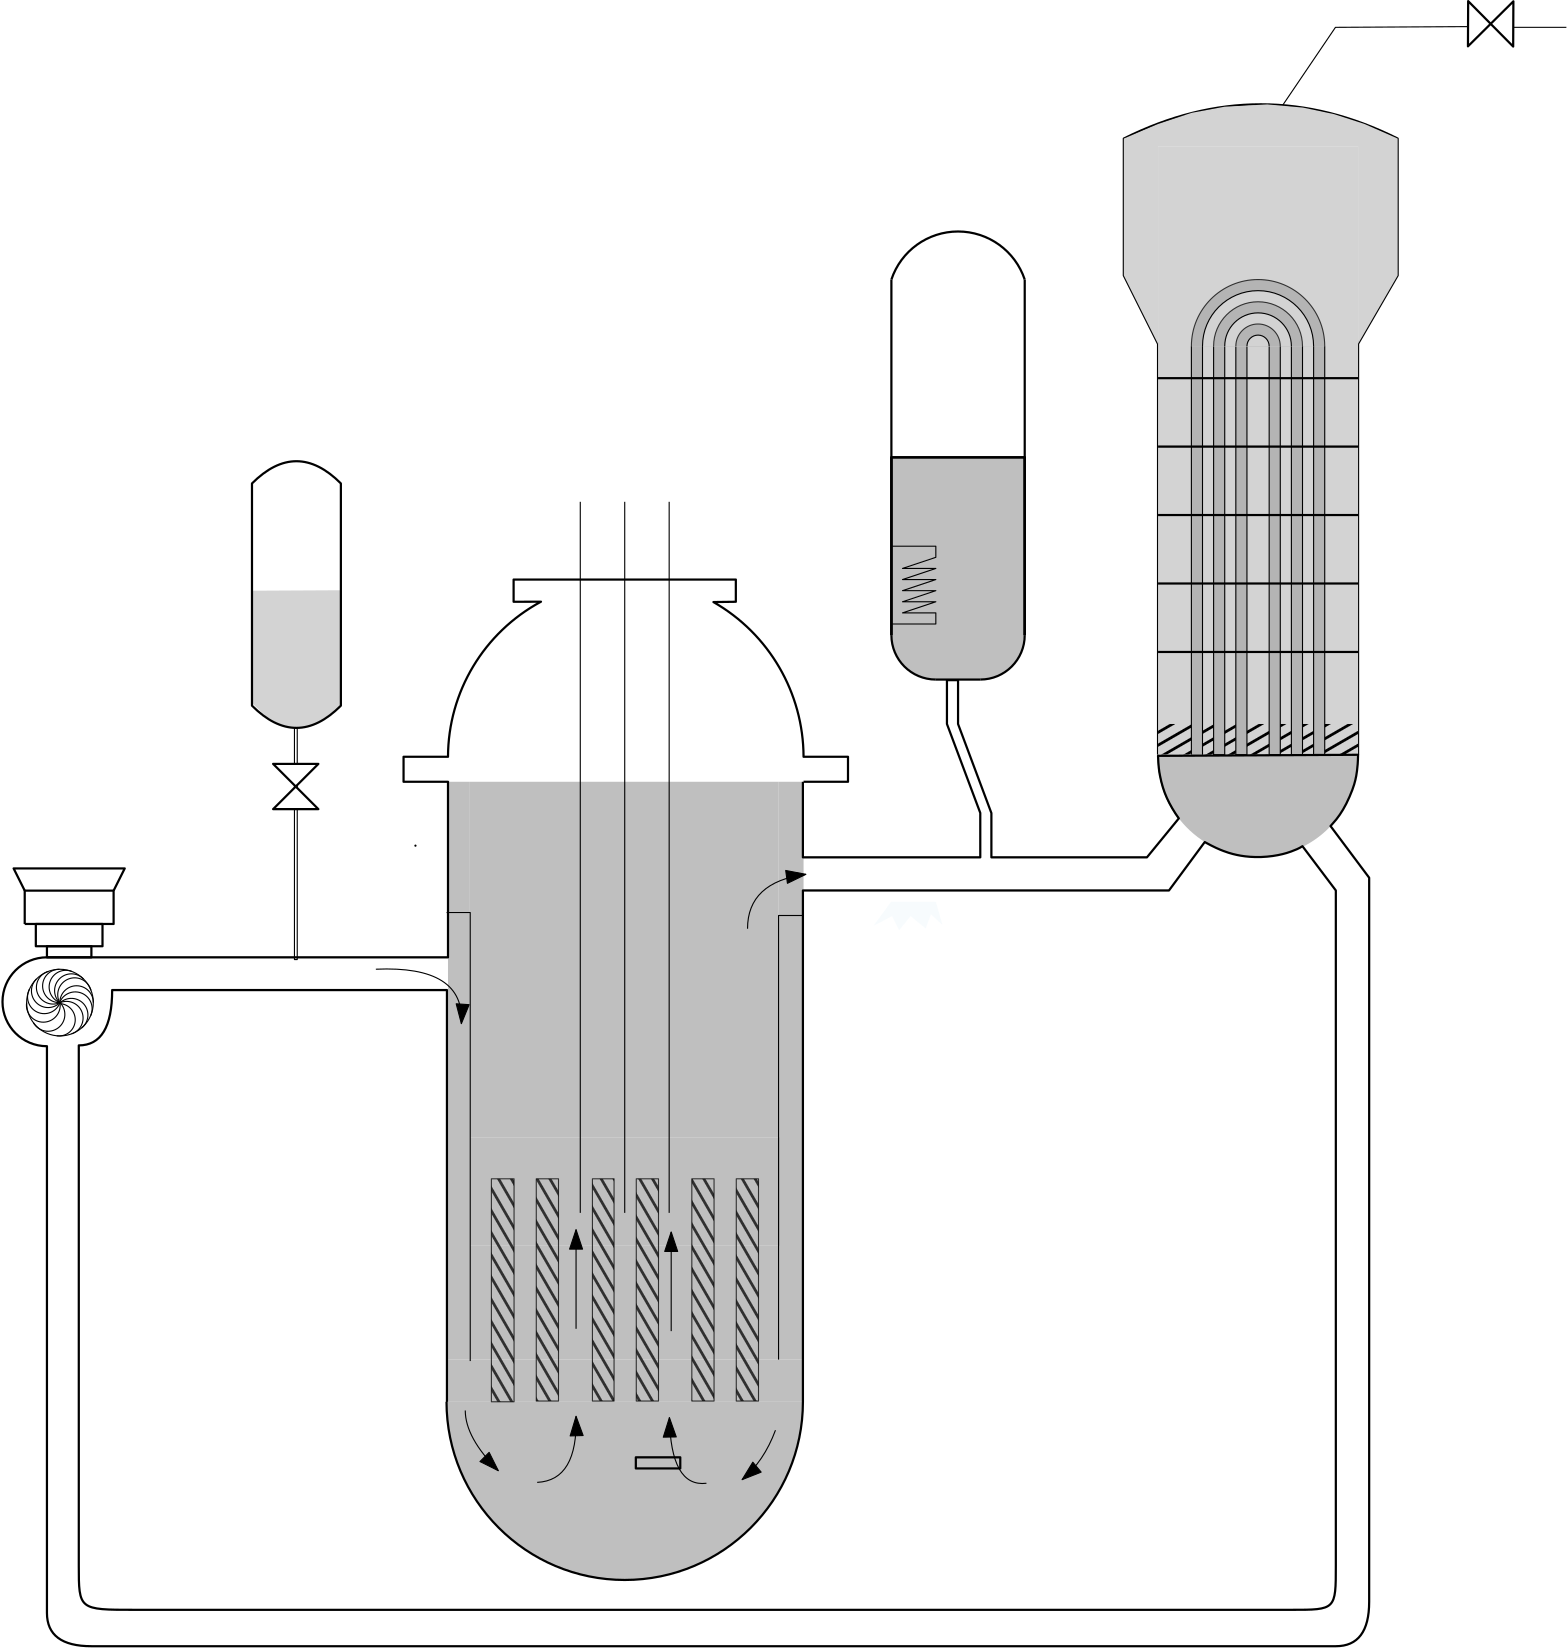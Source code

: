 <?xml version="1.0"?>
<!DOCTYPE ipe SYSTEM "ipe.dtd">
<ipe version="70206" creator="Ipe 7.2.7">
<info created="D:20170502142644" modified="D:20170503205625"/>
<ipestyle name="basic">
<symbol name="arrow/arc(spx)">
<path stroke="sym-stroke" fill="sym-stroke" pen="sym-pen">
0 0 m
-1 0.333 l
-1 -0.333 l
h
</path>
</symbol>
<symbol name="arrow/farc(spx)">
<path stroke="sym-stroke" fill="white" pen="sym-pen">
0 0 m
-1 0.333 l
-1 -0.333 l
h
</path>
</symbol>
<symbol name="arrow/ptarc(spx)">
<path stroke="sym-stroke" fill="sym-stroke" pen="sym-pen">
0 0 m
-1 0.333 l
-0.8 0 l
-1 -0.333 l
h
</path>
</symbol>
<symbol name="arrow/fptarc(spx)">
<path stroke="sym-stroke" fill="white" pen="sym-pen">
0 0 m
-1 0.333 l
-0.8 0 l
-1 -0.333 l
h
</path>
</symbol>
<symbol name="mark/circle(sx)" transformations="translations">
<path fill="sym-stroke">
0.6 0 0 0.6 0 0 e
0.4 0 0 0.4 0 0 e
</path>
</symbol>
<symbol name="mark/disk(sx)" transformations="translations">
<path fill="sym-stroke">
0.6 0 0 0.6 0 0 e
</path>
</symbol>
<symbol name="mark/fdisk(sfx)" transformations="translations">
<group>
<path fill="sym-fill">
0.5 0 0 0.5 0 0 e
</path>
<path fill="sym-stroke" fillrule="eofill">
0.6 0 0 0.6 0 0 e
0.4 0 0 0.4 0 0 e
</path>
</group>
</symbol>
<symbol name="mark/box(sx)" transformations="translations">
<path fill="sym-stroke" fillrule="eofill">
-0.6 -0.6 m
0.6 -0.6 l
0.6 0.6 l
-0.6 0.6 l
h
-0.4 -0.4 m
0.4 -0.4 l
0.4 0.4 l
-0.4 0.4 l
h
</path>
</symbol>
<symbol name="mark/square(sx)" transformations="translations">
<path fill="sym-stroke">
-0.6 -0.6 m
0.6 -0.6 l
0.6 0.6 l
-0.6 0.6 l
h
</path>
</symbol>
<symbol name="mark/fsquare(sfx)" transformations="translations">
<group>
<path fill="sym-fill">
-0.5 -0.5 m
0.5 -0.5 l
0.5 0.5 l
-0.5 0.5 l
h
</path>
<path fill="sym-stroke" fillrule="eofill">
-0.6 -0.6 m
0.6 -0.6 l
0.6 0.6 l
-0.6 0.6 l
h
-0.4 -0.4 m
0.4 -0.4 l
0.4 0.4 l
-0.4 0.4 l
h
</path>
</group>
</symbol>
<symbol name="mark/cross(sx)" transformations="translations">
<group>
<path fill="sym-stroke">
-0.43 -0.57 m
0.57 0.43 l
0.43 0.57 l
-0.57 -0.43 l
h
</path>
<path fill="sym-stroke">
-0.43 0.57 m
0.57 -0.43 l
0.43 -0.57 l
-0.57 0.43 l
h
</path>
</group>
</symbol>
<symbol name="arrow/fnormal(spx)">
<path stroke="sym-stroke" fill="white" pen="sym-pen">
0 0 m
-1 0.333 l
-1 -0.333 l
h
</path>
</symbol>
<symbol name="arrow/pointed(spx)">
<path stroke="sym-stroke" fill="sym-stroke" pen="sym-pen">
0 0 m
-1 0.333 l
-0.8 0 l
-1 -0.333 l
h
</path>
</symbol>
<symbol name="arrow/fpointed(spx)">
<path stroke="sym-stroke" fill="white" pen="sym-pen">
0 0 m
-1 0.333 l
-0.8 0 l
-1 -0.333 l
h
</path>
</symbol>
<symbol name="arrow/linear(spx)">
<path stroke="sym-stroke" pen="sym-pen">
-1 0.333 m
0 0 l
-1 -0.333 l
</path>
</symbol>
<symbol name="arrow/fdouble(spx)">
<path stroke="sym-stroke" fill="white" pen="sym-pen">
0 0 m
-1 0.333 l
-1 -0.333 l
h
-1 0 m
-2 0.333 l
-2 -0.333 l
h
</path>
</symbol>
<symbol name="arrow/double(spx)">
<path stroke="sym-stroke" fill="sym-stroke" pen="sym-pen">
0 0 m
-1 0.333 l
-1 -0.333 l
h
-1 0 m
-2 0.333 l
-2 -0.333 l
h
</path>
</symbol>
<pen name="heavier" value="0.8"/>
<pen name="fat" value="1.2"/>
<pen name="ultrafat" value="2"/>
<symbolsize name="large" value="5"/>
<symbolsize name="small" value="2"/>
<symbolsize name="tiny" value="1.1"/>
<arrowsize name="large" value="10"/>
<arrowsize name="small" value="5"/>
<arrowsize name="tiny" value="3"/>
<color name="red" value="1 0 0"/>
<color name="green" value="0 1 0"/>
<color name="blue" value="0 0 1"/>
<color name="yellow" value="1 1 0"/>
<color name="orange" value="1 0.647 0"/>
<color name="gold" value="1 0.843 0"/>
<color name="purple" value="0.627 0.125 0.941"/>
<color name="gray" value="0.745"/>
<color name="brown" value="0.647 0.165 0.165"/>
<color name="navy" value="0 0 0.502"/>
<color name="pink" value="1 0.753 0.796"/>
<color name="seagreen" value="0.18 0.545 0.341"/>
<color name="turquoise" value="0.251 0.878 0.816"/>
<color name="violet" value="0.933 0.51 0.933"/>
<color name="darkblue" value="0 0 0.545"/>
<color name="darkcyan" value="0 0.545 0.545"/>
<color name="darkgray" value="0.663"/>
<color name="darkgreen" value="0 0.392 0"/>
<color name="darkmagenta" value="0.545 0 0.545"/>
<color name="darkorange" value="1 0.549 0"/>
<color name="darkred" value="0.545 0 0"/>
<color name="lightblue" value="0.678 0.847 0.902"/>
<color name="lightcyan" value="0.878 1 1"/>
<color name="lightgray" value="0.827"/>
<color name="lightgreen" value="0.565 0.933 0.565"/>
<color name="lightyellow" value="1 1 0.878"/>
<dashstyle name="dashed" value="[4] 0"/>
<dashstyle name="dotted" value="[1 3] 0"/>
<dashstyle name="dash dotted" value="[4 2 1 2] 0"/>
<dashstyle name="dash dot dotted" value="[4 2 1 2 1 2] 0"/>
<textsize name="large" value="\large"/>
<textsize name="Large" value="\Large"/>
<textsize name="LARGE" value="\LARGE"/>
<textsize name="huge" value="\huge"/>
<textsize name="Huge" value="\Huge"/>
<textsize name="small" value="\small"/>
<textsize name="footnote" value="\footnotesize"/>
<textsize name="tiny" value="\tiny"/>
<textstyle name="center" begin="\begin{center}" end="\end{center}"/>
<textstyle name="itemize" begin="\begin{itemize}" end="\end{itemize}"/>
<textstyle name="item" begin="\begin{itemize}\item{}" end="\end{itemize}"/>
<gridsize name="4 pts" value="4"/>
<gridsize name="8 pts (~3 mm)" value="8"/>
<gridsize name="16 pts (~6 mm)" value="16"/>
<gridsize name="32 pts (~12 mm)" value="32"/>
<gridsize name="10 pts (~3.5 mm)" value="10"/>
<gridsize name="20 pts (~7 mm)" value="20"/>
<gridsize name="14 pts (~5 mm)" value="14"/>
<gridsize name="28 pts (~10 mm)" value="28"/>
<gridsize name="56 pts (~20 mm)" value="56"/>
<anglesize name="90 deg" value="90"/>
<anglesize name="60 deg" value="60"/>
<anglesize name="45 deg" value="45"/>
<anglesize name="30 deg" value="30"/>
<anglesize name="22.5 deg" value="22.5"/>
<opacity name="10%" value="0.1"/>
<opacity name="30%" value="0.3"/>
<opacity name="50%" value="0.5"/>
<opacity name="75%" value="0.75"/>
<tiling name="falling" angle="-60" step="4" width="1"/>
<tiling name="rising" angle="30" step="4" width="1"/>
</ipestyle>
<page>
<layer name="alpha"/>
<view layers="alpha" active="alpha"/>
<path layer="alpha" fill="darkgray" opacity="75%">
192.379 315.196 m
192.379 300 l
320.151 300 l
320.151 315.196 l
h
</path>
<path fill="darkgray" opacity="75%">
320.151 300 m
64.1512 0 0 -64.1512 256 300 191.849 300 a
</path>
<path fill="darkgray" opacity="75%">
352.016 575.294 m
352.487 572.082 l
354.293 567.746 l
357.871 563.615 l
362.78 560.875 l
369.003 560 l
376.771 560 l
384.864 560.023 l
389.132 560.845 l
393.059 562.812 l
396.146 565.584 l
397.676 567.696 l
398.984 570.388 l
400 576.251 l
400 639.844 l
352.175 640 l
352.017 575.257 l
</path>
<path matrix="1.01141 0 0 1.09456 -1.38971 -51.3135" fill="lightgray">
121.816 587.719 m
121.816 550.771 l
126.721 546.443 l
131.506 543.84 l
136.227 542.675 l
141.273 542.97 l
145.208 544.304 l
151.099 548.11 l
153.815 550.596 l
153.815 587.878 l
121.816 587.719 l
</path>
<path matrix="0.864957 0 0 3.28054 89.5239 -1051.46" fill="darkgray" opacity="75%">
128 480 m
128 440.982 l
256.492 440.982 l
256.492 480 l
h
</path>
<path stroke="black" pen="heavier">
448 532.965 m
448 680.826 l
435.678 705.469 l
435.678 754.756 l
484.965 779.4
534.252 754.756 c
534.252 705.469 l
520.001 680.875 l
520.001 532.916 l
</path>
<path matrix="1 0 0 1.28056 -0 -149.517" fill="lightgray">
448 704 m
448 532.916 l
520.001 532.916 l
520.001 704 l
h
</path>
<path fill="darkgray" opacity="75%">
460 680 m
460 532.965 l
464 532.965 l
464 680 l
h
</path>
<path matrix="1 0 0 1 8 0" fill="darkgray" opacity="75%">
460 680 m
460 532.965 l
464 532.965 l
464 680 l
h
</path>
<path matrix="1 0 0 1 16 0" fill="darkgray" opacity="75%">
460 680 m
460 532.965 l
464 532.965 l
464 680 l
h
</path>
<path matrix="1 0 0 1 28 0" fill="darkgray" opacity="75%">
460 680 m
460 532.965 l
464 532.965 l
464 680 l
h
</path>
<path matrix="1 0 0 1 36 0" fill="darkgray" opacity="75%">
460 680 m
460 532.965 l
464 532.965 l
464 680 l
h
</path>
<path matrix="1 0 0 1 44 0" fill="darkgray" opacity="75%">
460 680 m
460 532.965 l
464 532.965 l
464 680 l
h
</path>
<path stroke="black" fill="darkgray" opacity="75%">
460 680 m
24 0 0 -24 484 680 508 680 a
</path>
<path stroke="black">
137.1 542.622 m
137.1 459.196 l
138.107 459.196 l
138.107 542.622 l
h
</path>
<path matrix="0.868282 0 0 0.853791 89.0983 -26.3203" fill="darkgray" opacity="75%">
128 448 m
128 400 l
256 400 l
256 448 l
h
</path>
<path matrix="1 0 0 1 0 -96" fill="darkgray" opacity="75%">
192.379 572.126 m
192.379 411.196 l
200.238 411.196 l
200.238 572.126 l
h
</path>
<path matrix="0.8685 0 0 1 89.0705 -84.8037" fill="darkgray" opacity="75%">
128 480 m
128 440.982 l
256.492 440.982 l
256.492 480 l
h
</path>
<path matrix="1 0 0 1 64.3785 -84.8037" stroke="black" pen="heavier" cap="1">
116.28 585.002 m
116.28 585.002 l
</path>
<path matrix="1 0 0 1 8.3972 -93.2009" stroke="black" arrow="normal/normal">
158.008 548.921 m
190.197 550.321
188.798 529.328 c
</path>
<path matrix="1 0 0 1 0 -96" stroke="black" arrow="normal/normal">
198.594 392.873 m
198.594 383.076
210.49 371.18 c
</path>
<path matrix="1 0 0 1 0 -96" stroke="black" arrow="normal/normal">
238.481 422.263 m
238.481 457.951 l
</path>
<path matrix="1 0 0 1 0 -96" stroke="black" arrow="normal/normal">
224.486 366.982 m
239.181 367.681
238.481 390.774 c
</path>
<path matrix="1 0 0 1 0 -96" fill="darkgray" opacity="75%">
192.379 619.196 m
192.379 572.126 l
200.238 572.126 l
200.238 619.196 l
h
</path>
<path matrix="1.14518 0 0 1.02288 91.0691 -110.167" fill="darkgray" opacity="75%">
192.379 619.196 m
192.379 572.126 l
200.238 572.126 l
200.238 619.196 l
h
</path>
<path matrix="1 0 0 1 34.2491 -96.8279" stroke="black" arrow="normal/normal">
238.481 422.263 m
238.481 457.951 l
</path>
<path matrix="0.00491511 -1.71503 0.557182 0.0151289 66.5111 673.75" stroke="black" rarrow="normal/normal">
224.486 366.982 m
239.181 367.681
238.481 390.774 c
</path>
<path matrix="1 0 0 1 0 -96" stroke="black" arrow="normal/normal">
310.267 385.764 m
306.127 374.584
298.259 367.959 c
</path>
<path matrix="1 0 0 1 0 -96" fill="lightblue" opacity="10%">
351.902 576.045 m
345.542 567.33 l
352.231 570.834 l
354.779 565.738 l
358.92 570.834 l
364.334 566.375 l
366.245 571.471 l
370.386 567.649 l
368 576 l
368 576 l
</path>
<path matrix="0.770108 0 0 0.765806 131.313 140.873" stroke="black">
432 512 m
432 704 l
432 704 l
432 512 l
h
</path>
<path matrix="0.770108 0 0 0.765806 139.635 140.873" stroke="black">
416 704 m
416 512 l
</path>
<path matrix="0.749998 0 0 0.770108 148.001 138.67" stroke="black" pen="heavier">
400 688 m
496 688 l
</path>
<path matrix="0.750009 0 0 0.770108 147.997 138.67" stroke="black" pen="heavier">
400 656 m
496 656 l
</path>
<path matrix="0.750009 0 0 0.770108 147.997 138.67" stroke="black" pen="heavier">
400 624 m
496 624 l
</path>
<path matrix="0.750009 0 0 0.770108 147.997 138.67" stroke="black" pen="heavier">
400 592 m
496 592 l
</path>
<path matrix="0.750009 0 0 0.770108 147.997 138.67" stroke="black" pen="heavier">
400 560 m
496 560 l
</path>
<path matrix="0.749988 0 0 0.689669 148.005 179.855" fill="black" tiling="rising">
400 528 m
400 512 l
416 512 l
416 528 l
h
</path>
<path matrix="0.750068 0 0 0.689669 147.968 179.855" fill="black" tiling="rising">
496 512 m
496 528 l
480 528 l
480 512 l
h
</path>
<path stroke="black" pen="heavier">
352 704 m
352 576 l
</path>
<path stroke="black" pen="heavier">
400 576 m
400 704 l
</path>
<path stroke="black" pen="heavier">
352 704 m
25.2982 0 0 -25.2982 376 696 400 704 a
</path>
<path matrix="1 0 0 1 -16 0" stroke="black" pen="heavier">
416 576 m
16 0 0 -16 400 576 400 560 a
</path>
<path stroke="black" pen="heavier">
352 576 m
16 0 0 16 368 576 368 560 a
</path>
<path stroke="black" pen="heavier">
368 560 m
384 560 l
</path>
<path stroke="black" pen="heavier">
352 576 m
352 640 l
400 640 l
400 576 l
</path>
<path matrix="0.508779 0 0 0.508779 105.001 260.996" stroke="black" fill="white" pen="heavier">
64 528 m
80 528 l
64 512 l
48 528 l
64 528 l
</path>
<path matrix="0.508779 0 0 0.508779 105.001 260.996" stroke="black" fill="white" pen="heavier">
64 512 m
48 496 l
80 496 l
64 512 l
</path>
<path matrix="-0.00232956 -0.508774 0.508774 -0.00232956 307.397 829.813" stroke="black" fill="white" pen="heavier">
64 528 m
80 528 l
64 512 l
48 528 l
64 528 l
</path>
<path matrix="-0.00232956 -0.508774 0.508774 -0.00232956 307.397 829.813" stroke="black" fill="white" pen="heavier">
64 512 m
48 496 l
80 496 l
64 512 l
</path>
<path stroke="black">
559.595 795.057 m
511.862 794.794 l
492.871 766.761 l
</path>
<path stroke="black">
575.875 794.798 m
595 794.794 l
</path>
<path matrix="1 0 0 0.375 8 292" stroke="black" pen="heavier">
32 480 m
64 480 l
64 512 l
32 512 l
32 480 l
</path>
<path matrix="1 0 0 1 -0.546933 -90.5307" stroke="black" arrow="normal/normal">
300.76 560.817 m
300.76 577.611
321.753 580.41 c
</path>
<path matrix="1 0 0 1 0 -4" stroke="black" pen="heavier">
48 464 m
48 468 l
64 468 l
64 464 l
h
</path>
<path matrix="1 0 0 1 0 -4" stroke="black" pen="heavier">
44 476 m
44 468 l
68 468 l
68 476 l
h
</path>
<path matrix="1 0 0 1 0 -4" stroke="black" pen="heavier">
40 488 m
36 496 l
76 496 l
72 488 l
</path>
<path matrix="1 0 0 1 -3.3062 -0.300564" stroke="black">
12 0 0 12 56 444 e
</path>
<path matrix="1 0 0 1 -3.3062 -0.300564" stroke="black">
56 444 m
6.0543 0 0 -6.0543 51.7064 439.732 46.4356 436.753 a
</path>
<path matrix="1 0 0 1 -3.3062 -0.300564" stroke="black">
56 444 m
6.07618 0 0 -6.07618 50.0018 443.029 44 443.977 a
</path>
<path matrix="1 0 0 1 -3.3062 -0.300564" stroke="black">
56 444 m
6.01747 0 0 -6.01747 50.338 446.038 45.0511 448.911 a
</path>
<path matrix="1 0 0 1 -3.3062 -0.300564" stroke="black">
56 444 m
6.00013 0 0 -6.00013 51.7277 448.213 47.5107 452.481 a
</path>
<path matrix="1 0 0 1 -3.3062 -0.300564" stroke="black">
56 444 m
6.01237 0 0 -6.01237 53.5246 449.479 51.7707 455.23 a
</path>
<path matrix="1 0 0 1 -3.3062 -0.300564" stroke="black">
56 444 m
6.0021 0 0 -6.0021 55.7466 449.997 55.8107 455.999 a
</path>
<path matrix="1 0 0 1 -3.3062 -0.300564" stroke="black">
56 444 m
6.00024 0 0 -6.00024 58.0948 449.623 60.2908 455.207 a
</path>
<path matrix="1 0 0 1 -3.3062 -0.300564" stroke="black">
55.7644 444.094 m
6.05126 0 0 -6.05126 60.1101 448.305 64.4756 452.495 a
</path>
<path matrix="1 0 0 1 -3.3062 -0.300564" stroke="black">
55.8549 444.056 m
6.09322 0 0 -6.09322 61.2809 446.829 67.1758 448.371 a
</path>
<path matrix="1 0 0 1 -3.3062 -0.300564" stroke="black">
55.9487 444.019 m
6.02575 0 0 -6.02575 61.9744 444.039 68 443.995 a
</path>
<path matrix="1 0 0 1 -3.3062 -0.300564" stroke="black">
55.9512 444.215 m
6.06551 0 0 -6.06551 61.5091 441.786 67.0316 439.277 a
</path>
<path matrix="1 0 0 1 -3.3062 -0.300564" stroke="black">
56.0524 443.947 m
5.96638 0 0 -5.96638 60.0917 439.556 63.8132 434.892 a
</path>
<path matrix="1 0 0 1 -3.3062 -0.300564" stroke="black">
56.1453 444.03 m
5.9924 0 0 -5.9924 58.3244 438.448 60.1546 432.742 a
</path>
<path matrix="1 0 0 1 -3.3062 -0.300564" stroke="black">
56.3636 443.6 m
5.82263 0 0 -5.82263 55.671 437.819 54.829 432.057 a
</path>
<path matrix="1.33333 0 0 1 10.826 -83.735" stroke="0" fill="black" opacity="75%" tiling="falling">
160 464 m
160 384 l
166 384 l
166 464 l
h
</path>
<path matrix="1.29797 0 0 1 36.6963 -83.735" stroke="0" fill="black" opacity="75%" tiling="falling">
160 464 m
160 384 l
166 384 l
166 464 l
h
</path>
<path matrix="1.33333 0 0 1 46.826 -83.735" stroke="0" fill="black" opacity="75%" tiling="falling">
160 464 m
160 384 l
166 384 l
166 464 l
h
</path>
<path matrix="1.33333 0 0 1 66.826 -83.735" stroke="0" fill="black" opacity="75%" tiling="falling">
160 464 m
160 384 l
166 384 l
166 464 l
h
</path>
<path matrix="1.35997 0 0 1.00332 -9.5952 -85.2749" stroke="0" fill="black" opacity="75%" tiling="falling">
160 464 m
160 384 l
166 384 l
166 464 l
h
</path>
<path matrix="1.33333 0 0 1 -15.8407 -83.735" stroke="0" fill="black" opacity="75%" tiling="falling">
240 464 m
240 384 l
234 384 l
234 464 l
h
</path>
<path fill="darkgray" opacity="75%">
448 532.965 m
36.0127 0 0 36.0127 484 532 520.001 532.916 a
h
</path>
<path stroke="darkgreen">
447.997 532.84 m
448.065 529.632
448.283 527.395
448.956 523.704
449.856 520.55
450.814 518.013
451.672 516.131
453.268 513.226
454.505 511.337
455.524 509.954 c
</path>
<path matrix="1 0 0 0.995702 0 2.92259" stroke="black">
468 532 m
468 680 l
468 680 l
468 680 l
</path>
<path matrix="1 0 0 0.995556 0 3.02158" stroke="black">
472 680 m
472 532 l
</path>
<path matrix="1 0 0 0.995411 0 3.12058" stroke="black">
476 532 m
476 680 l
</path>
<path matrix="1 0 0 0.995265 0 3.21957" stroke="black">
480 680 m
480 532 l
</path>
<path stroke="black" fill="lightgray">
464 680 m
20 0 0 -20 484 680 504 680 a
</path>
<path matrix="0.770108 0 0 0.765806 167.635 140.873" stroke="black">
416 704 m
416 512 l
</path>
<path matrix="1 0 0 0.995702 28 2.92259" stroke="black">
468 532 m
468 680 l
468 680 l
468 680 l
</path>
<path matrix="1 0 0 0.995556 28 3.02158" stroke="black">
472 680 m
472 532 l
</path>
<path matrix="1 0 0 0.995411 28 3.12058" stroke="black">
476 532 m
476 680 l
</path>
<path matrix="1 0 0 0.995265 28 3.21957" stroke="black">
480 680 m
480 532 l
</path>
<path matrix="0.770108 0 0 0.765806 159.313 140.873" stroke="black">
432 512 m
432 704 l
432 704 l
432 512 l
h
</path>
<path stroke="black">
468 532.952 m
472 532.949 l
</path>
<path stroke="black">
476 532.946 m
480 532.943 l
</path>
<path stroke="black">
488 532.966 m
492 532.966 l
</path>
<path stroke="black">
504 532.679 m
508 532.701 l
</path>
<path stroke="black" fill="darkgray" opacity="75%">
468 680 m
16 0 0 -16 484 680 500 680 a
</path>
<path stroke="black" fill="lightgray">
472 680 m
12 0 0 -12 484 680 496 680 a
</path>
<path stroke="black" fill="darkgray" opacity="75%">
476 680 m
8 0 0 -8 484 680 492 680 a
</path>
<path stroke="black" fill="lightgray">
480 680 m
4 0 0 -4 484 680 488 680 a
</path>
<path stroke="white">
504 680 m
504 680 l
504 680 l
504 680 l
h
</path>
<path stroke="white">
508 680 m
508 680 l
508 680 l
508 680 l
h
</path>
<path matrix="0.500108 0 0 0.689669 239.948 179.855" fill="black" tiling="rising">
496 512 m
496 528 l
480 528 l
480 512 l
h
</path>
<path matrix="0.250054 0 0 0.689669 351.974 179.855" fill="black" tiling="rising">
496 512 m
496 528 l
480 528 l
480 512 l
h
</path>
<path matrix="0.250108 0 0 0.689684 343.948 179.848" fill="black" tiling="rising">
496 512 m
496 528 l
480 528 l
480 512 l
h
</path>
<path matrix="0.24996 0 0 0.689669 372.02 179.855" fill="black" tiling="rising">
496 512 m
496 528 l
480 528 l
480 512 l
h
</path>
<path matrix="0.24996 0 0 0.689684 380.02 179.848" fill="black" tiling="rising">
496 512 m
496 528 l
480 528 l
480 512 l
h
</path>
<path stroke="black">
496 696 m
496 696 l
496 696 l
496 696 l
h
</path>
<path stroke="black">
504 684 m
504 684 l
504 684 l
504 684 l
h
</path>
<path stroke="black">
504 684 m
504 684 l
504 684 l
504 684 l
h
</path>
<group>
<path fill="lightgray" opacity="100%">
448 680.826 m
435.678 705.469 l
435.678 754.756 l
448 760 l
460 764 l
471.948 766.219 l
487.311 767.05 l
500.131 765.911 l
511.361 763.544 l
522.304 760.006 l
534.252 754.756 l
534.252 705.469 l
520.001 680.875 l
520.001 752 l
448 752 l
448 680.826 l
</path>
</group>
<path matrix="1.14518 0 0 0.993308 91.0691 -93.248" fill="darkgray" opacity="75%">
192.379 572.126 m
192.379 411.196 l
200.238 411.196 l
200.238 572.126 l
h
</path>
<path stroke="black" pen="heavier">
121.816 630.596 m
137.815 646.596
153.815 630.596 c
153.815 550.596 l
137.815 534.596
121.816 550.596 c
h
</path>
<path stroke="black">
352 608 m
368 608 l
368 604 l
356 600 l
368 600 l
356 596 l
368 596 l
356 592 l
368 592 l
356 588 l
368 588 l
356 584 l
368 584 l
368 580 l
352 580 l
</path>
<path stroke="black" pen="heavier">
212 576 m
212 576 l
212 576 l
212 576 l
h
</path>
<path stroke="black" pen="heavier">
220 584 m
220 584 l
220 584 l
220 584 l
h
</path>
<path stroke="black">
240 368 m
240 624 l
</path>
<path stroke="black">
256 368 m
256 624 l
</path>
<path stroke="black">
272 368 m
272 624 l
</path>
<path stroke="black" pen="heavier">
352 576 m
352 640 l
400 640 l
400 576 l
</path>
<path stroke="black" pen="heavier">
320.14 523.196 m
320.14 496 l
384 496 l
384 511.972 l
372 544 l
372 559.777 l
376 559.777 l
376 544 l
388 511.928 l
388 496 l
444 496 l
455.476 510.016 l
454.81 510.908
453.001 513.67
451.059 517.446
449.689 521.06
448.576 525.513
448.117 528.944
447.991 532.528 c
520.001 532.916 l
519.97 530.248
519.617 526.673
519.085 523.876
518.187 520.679
515.756 515.015
513.41 511.217
511.939 509.277
510.088 507.252 c
524 488.65 l
524 484 l
524 228 l
524 212
512 212 c
64 212 l
48 212
48 224 c
48 428 l
16 0 0 -16 48 444 48 460 a
48 460 l
64 460 l
80 460 l
192.378 460 l
192.378 523.196 l
176.379 523.196 l
176.379 532.196 l
192.379 532.196 l
63.6218 0 0 -63.6218 256 532 225.851 588.024 a
216 588 l
216 596 l
296 596 l
296 588 l
287.941 587.897 l
64.3793 0 0 -64.3793 256 532 320.379 532.196 a
336.379 532.196 l
336.379 523.196 l
320.379 523.196 l
</path>
<path matrix="1 0 0 1 64.3785 -84.8037" stroke="black">
127.5 560.93 m
136 560.93 l
136 399.445 l
</path>
<path matrix="1 0 0 1 64.3785 -84.8037" stroke="black">
255.5 559.853 m
247 559.853 l
247 399.983 l
</path>
<path stroke="black" pen="heavier">
192 300 m
192 448.212 l
192 448.212 l
71.4783 448.212 l
71.4783 428.292
59.464 428.292 c
59.464 241.038 l
59.464 225.101
59.464 225.101
79.4877 225.101 c
495.981 225.101 l
512 225.101
512 225.101
512 241.038 c
512 484.069 l
499.986 500.006 l
498.877 499.22
495.517 497.9
492.996 497.152
489.477 496.431
485.114 496.027
480.94 496.136
477.672 496.56
474.912 497.159
471.953 498.059
468.28 499.582
464.802 501.496 c
451.928 484.069 l
320.151 484.069 l
320.151 300 l
64.1512 0 0 -64.1512 256 300 191.849 300 a
</path>
<path stroke="black" pen="heavier">
276 280 m
276 276 l
260 276 l
260 280 l
h
</path>
</page>
</ipe>
